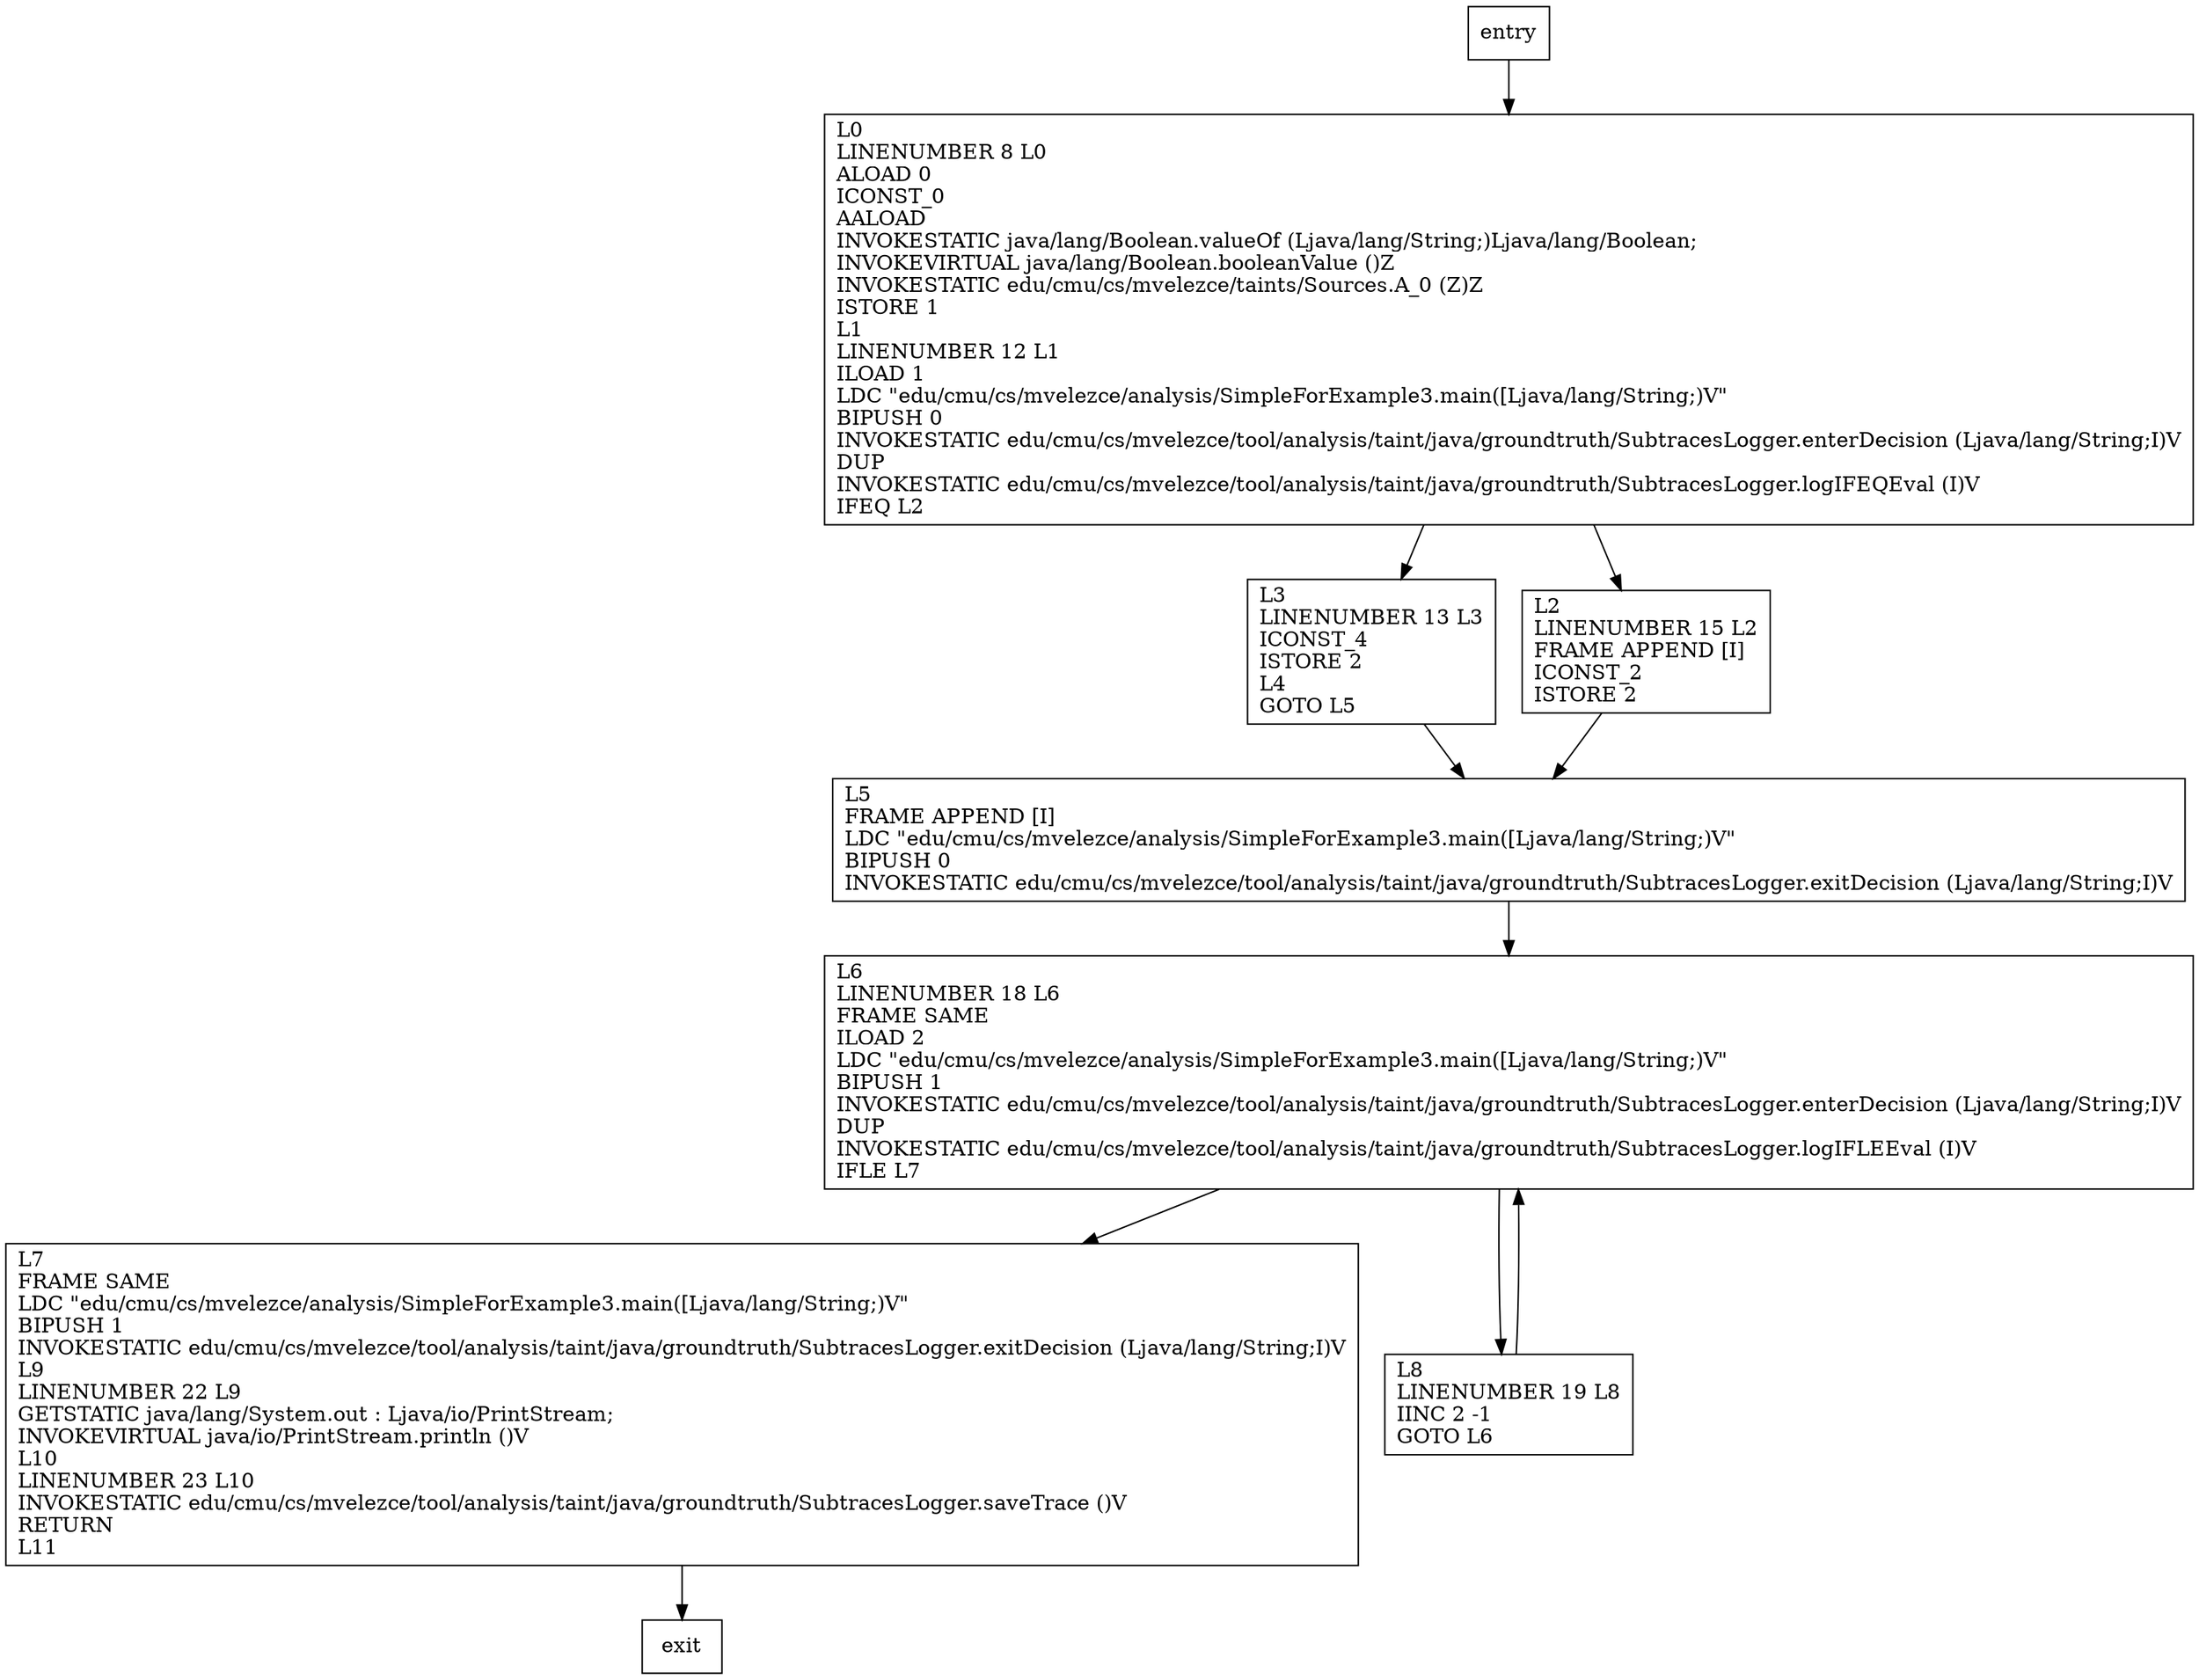 digraph main {
node [shape=record];
1846302531 [label="L5\lFRAME APPEND [I]\lLDC \"edu/cmu/cs/mvelezce/analysis/SimpleForExample3.main([Ljava/lang/String;)V\"\lBIPUSH 0\lINVOKESTATIC edu/cmu/cs/mvelezce/tool/analysis/taint/java/groundtruth/SubtracesLogger.exitDecision (Ljava/lang/String;I)V\l"];
1180062084 [label="L6\lLINENUMBER 18 L6\lFRAME SAME\lILOAD 2\lLDC \"edu/cmu/cs/mvelezce/analysis/SimpleForExample3.main([Ljava/lang/String;)V\"\lBIPUSH 1\lINVOKESTATIC edu/cmu/cs/mvelezce/tool/analysis/taint/java/groundtruth/SubtracesLogger.enterDecision (Ljava/lang/String;I)V\lDUP\lINVOKESTATIC edu/cmu/cs/mvelezce/tool/analysis/taint/java/groundtruth/SubtracesLogger.logIFLEEval (I)V\lIFLE L7\l"];
570017566 [label="L7\lFRAME SAME\lLDC \"edu/cmu/cs/mvelezce/analysis/SimpleForExample3.main([Ljava/lang/String;)V\"\lBIPUSH 1\lINVOKESTATIC edu/cmu/cs/mvelezce/tool/analysis/taint/java/groundtruth/SubtracesLogger.exitDecision (Ljava/lang/String;I)V\lL9\lLINENUMBER 22 L9\lGETSTATIC java/lang/System.out : Ljava/io/PrintStream;\lINVOKEVIRTUAL java/io/PrintStream.println ()V\lL10\lLINENUMBER 23 L10\lINVOKESTATIC edu/cmu/cs/mvelezce/tool/analysis/taint/java/groundtruth/SubtracesLogger.saveTrace ()V\lRETURN\lL11\l"];
163398583 [label="L8\lLINENUMBER 19 L8\lIINC 2 -1\lGOTO L6\l"];
2073462343 [label="L3\lLINENUMBER 13 L3\lICONST_4\lISTORE 2\lL4\lGOTO L5\l"];
317149559 [label="L2\lLINENUMBER 15 L2\lFRAME APPEND [I]\lICONST_2\lISTORE 2\l"];
1149080047 [label="L0\lLINENUMBER 8 L0\lALOAD 0\lICONST_0\lAALOAD\lINVOKESTATIC java/lang/Boolean.valueOf (Ljava/lang/String;)Ljava/lang/Boolean;\lINVOKEVIRTUAL java/lang/Boolean.booleanValue ()Z\lINVOKESTATIC edu/cmu/cs/mvelezce/taints/Sources.A_0 (Z)Z\lISTORE 1\lL1\lLINENUMBER 12 L1\lILOAD 1\lLDC \"edu/cmu/cs/mvelezce/analysis/SimpleForExample3.main([Ljava/lang/String;)V\"\lBIPUSH 0\lINVOKESTATIC edu/cmu/cs/mvelezce/tool/analysis/taint/java/groundtruth/SubtracesLogger.enterDecision (Ljava/lang/String;I)V\lDUP\lINVOKESTATIC edu/cmu/cs/mvelezce/tool/analysis/taint/java/groundtruth/SubtracesLogger.logIFEQEval (I)V\lIFEQ L2\l"];
entry;
exit;
1846302531 -> 1180062084;
entry -> 1149080047;
1180062084 -> 570017566;
1180062084 -> 163398583;
570017566 -> exit;
163398583 -> 1180062084;
2073462343 -> 1846302531;
317149559 -> 1846302531;
1149080047 -> 2073462343;
1149080047 -> 317149559;
}
